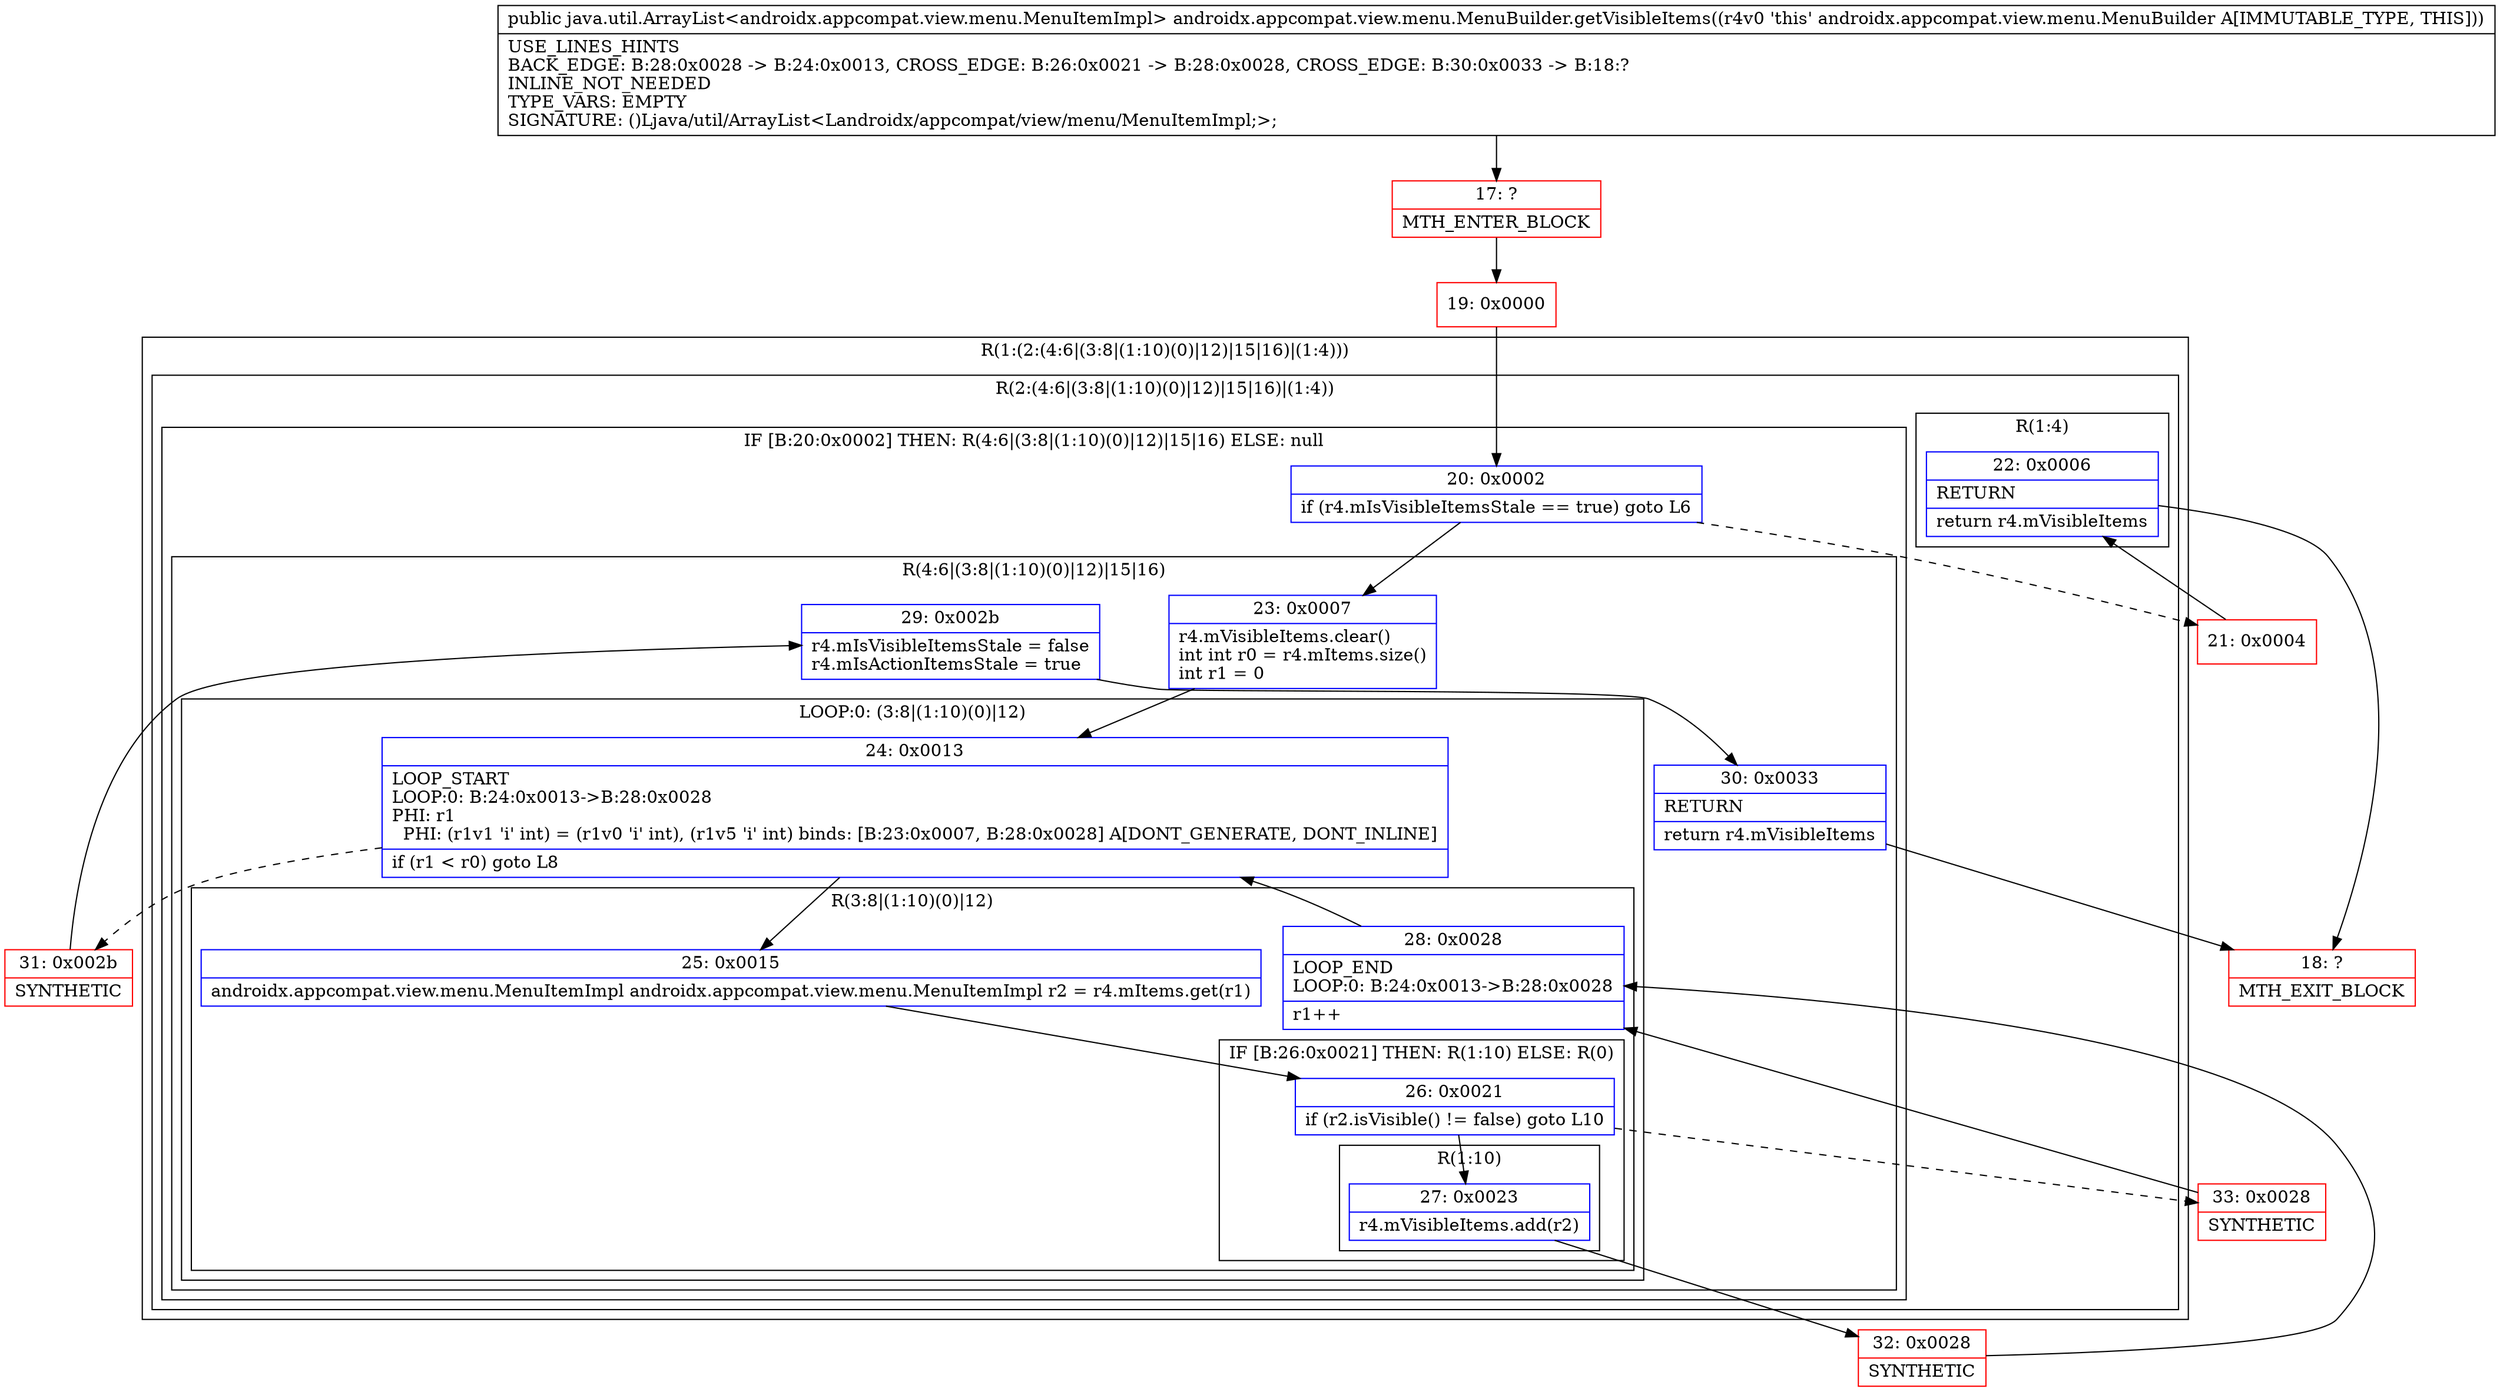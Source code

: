 digraph "CFG forandroidx.appcompat.view.menu.MenuBuilder.getVisibleItems()Ljava\/util\/ArrayList;" {
subgraph cluster_Region_818465381 {
label = "R(1:(2:(4:6|(3:8|(1:10)(0)|12)|15|16)|(1:4)))";
node [shape=record,color=blue];
subgraph cluster_Region_828098189 {
label = "R(2:(4:6|(3:8|(1:10)(0)|12)|15|16)|(1:4))";
node [shape=record,color=blue];
subgraph cluster_IfRegion_465818510 {
label = "IF [B:20:0x0002] THEN: R(4:6|(3:8|(1:10)(0)|12)|15|16) ELSE: null";
node [shape=record,color=blue];
Node_20 [shape=record,label="{20\:\ 0x0002|if (r4.mIsVisibleItemsStale == true) goto L6\l}"];
subgraph cluster_Region_87686145 {
label = "R(4:6|(3:8|(1:10)(0)|12)|15|16)";
node [shape=record,color=blue];
Node_23 [shape=record,label="{23\:\ 0x0007|r4.mVisibleItems.clear()\lint int r0 = r4.mItems.size()\lint r1 = 0\l}"];
subgraph cluster_LoopRegion_1716275721 {
label = "LOOP:0: (3:8|(1:10)(0)|12)";
node [shape=record,color=blue];
Node_24 [shape=record,label="{24\:\ 0x0013|LOOP_START\lLOOP:0: B:24:0x0013\-\>B:28:0x0028\lPHI: r1 \l  PHI: (r1v1 'i' int) = (r1v0 'i' int), (r1v5 'i' int) binds: [B:23:0x0007, B:28:0x0028] A[DONT_GENERATE, DONT_INLINE]\l|if (r1 \< r0) goto L8\l}"];
subgraph cluster_Region_1648649258 {
label = "R(3:8|(1:10)(0)|12)";
node [shape=record,color=blue];
Node_25 [shape=record,label="{25\:\ 0x0015|androidx.appcompat.view.menu.MenuItemImpl androidx.appcompat.view.menu.MenuItemImpl r2 = r4.mItems.get(r1)\l}"];
subgraph cluster_IfRegion_188592937 {
label = "IF [B:26:0x0021] THEN: R(1:10) ELSE: R(0)";
node [shape=record,color=blue];
Node_26 [shape=record,label="{26\:\ 0x0021|if (r2.isVisible() != false) goto L10\l}"];
subgraph cluster_Region_1101963195 {
label = "R(1:10)";
node [shape=record,color=blue];
Node_27 [shape=record,label="{27\:\ 0x0023|r4.mVisibleItems.add(r2)\l}"];
}
subgraph cluster_Region_1655364977 {
label = "R(0)";
node [shape=record,color=blue];
}
}
Node_28 [shape=record,label="{28\:\ 0x0028|LOOP_END\lLOOP:0: B:24:0x0013\-\>B:28:0x0028\l|r1++\l}"];
}
}
Node_29 [shape=record,label="{29\:\ 0x002b|r4.mIsVisibleItemsStale = false\lr4.mIsActionItemsStale = true\l}"];
Node_30 [shape=record,label="{30\:\ 0x0033|RETURN\l|return r4.mVisibleItems\l}"];
}
}
subgraph cluster_Region_348633251 {
label = "R(1:4)";
node [shape=record,color=blue];
Node_22 [shape=record,label="{22\:\ 0x0006|RETURN\l|return r4.mVisibleItems\l}"];
}
}
}
Node_17 [shape=record,color=red,label="{17\:\ ?|MTH_ENTER_BLOCK\l}"];
Node_19 [shape=record,color=red,label="{19\:\ 0x0000}"];
Node_21 [shape=record,color=red,label="{21\:\ 0x0004}"];
Node_18 [shape=record,color=red,label="{18\:\ ?|MTH_EXIT_BLOCK\l}"];
Node_32 [shape=record,color=red,label="{32\:\ 0x0028|SYNTHETIC\l}"];
Node_33 [shape=record,color=red,label="{33\:\ 0x0028|SYNTHETIC\l}"];
Node_31 [shape=record,color=red,label="{31\:\ 0x002b|SYNTHETIC\l}"];
MethodNode[shape=record,label="{public java.util.ArrayList\<androidx.appcompat.view.menu.MenuItemImpl\> androidx.appcompat.view.menu.MenuBuilder.getVisibleItems((r4v0 'this' androidx.appcompat.view.menu.MenuBuilder A[IMMUTABLE_TYPE, THIS]))  | USE_LINES_HINTS\lBACK_EDGE: B:28:0x0028 \-\> B:24:0x0013, CROSS_EDGE: B:26:0x0021 \-\> B:28:0x0028, CROSS_EDGE: B:30:0x0033 \-\> B:18:?\lINLINE_NOT_NEEDED\lTYPE_VARS: EMPTY\lSIGNATURE: ()Ljava\/util\/ArrayList\<Landroidx\/appcompat\/view\/menu\/MenuItemImpl;\>;\l}"];
MethodNode -> Node_17;Node_20 -> Node_21[style=dashed];
Node_20 -> Node_23;
Node_23 -> Node_24;
Node_24 -> Node_25;
Node_24 -> Node_31[style=dashed];
Node_25 -> Node_26;
Node_26 -> Node_27;
Node_26 -> Node_33[style=dashed];
Node_27 -> Node_32;
Node_28 -> Node_24;
Node_29 -> Node_30;
Node_30 -> Node_18;
Node_22 -> Node_18;
Node_17 -> Node_19;
Node_19 -> Node_20;
Node_21 -> Node_22;
Node_32 -> Node_28;
Node_33 -> Node_28;
Node_31 -> Node_29;
}

